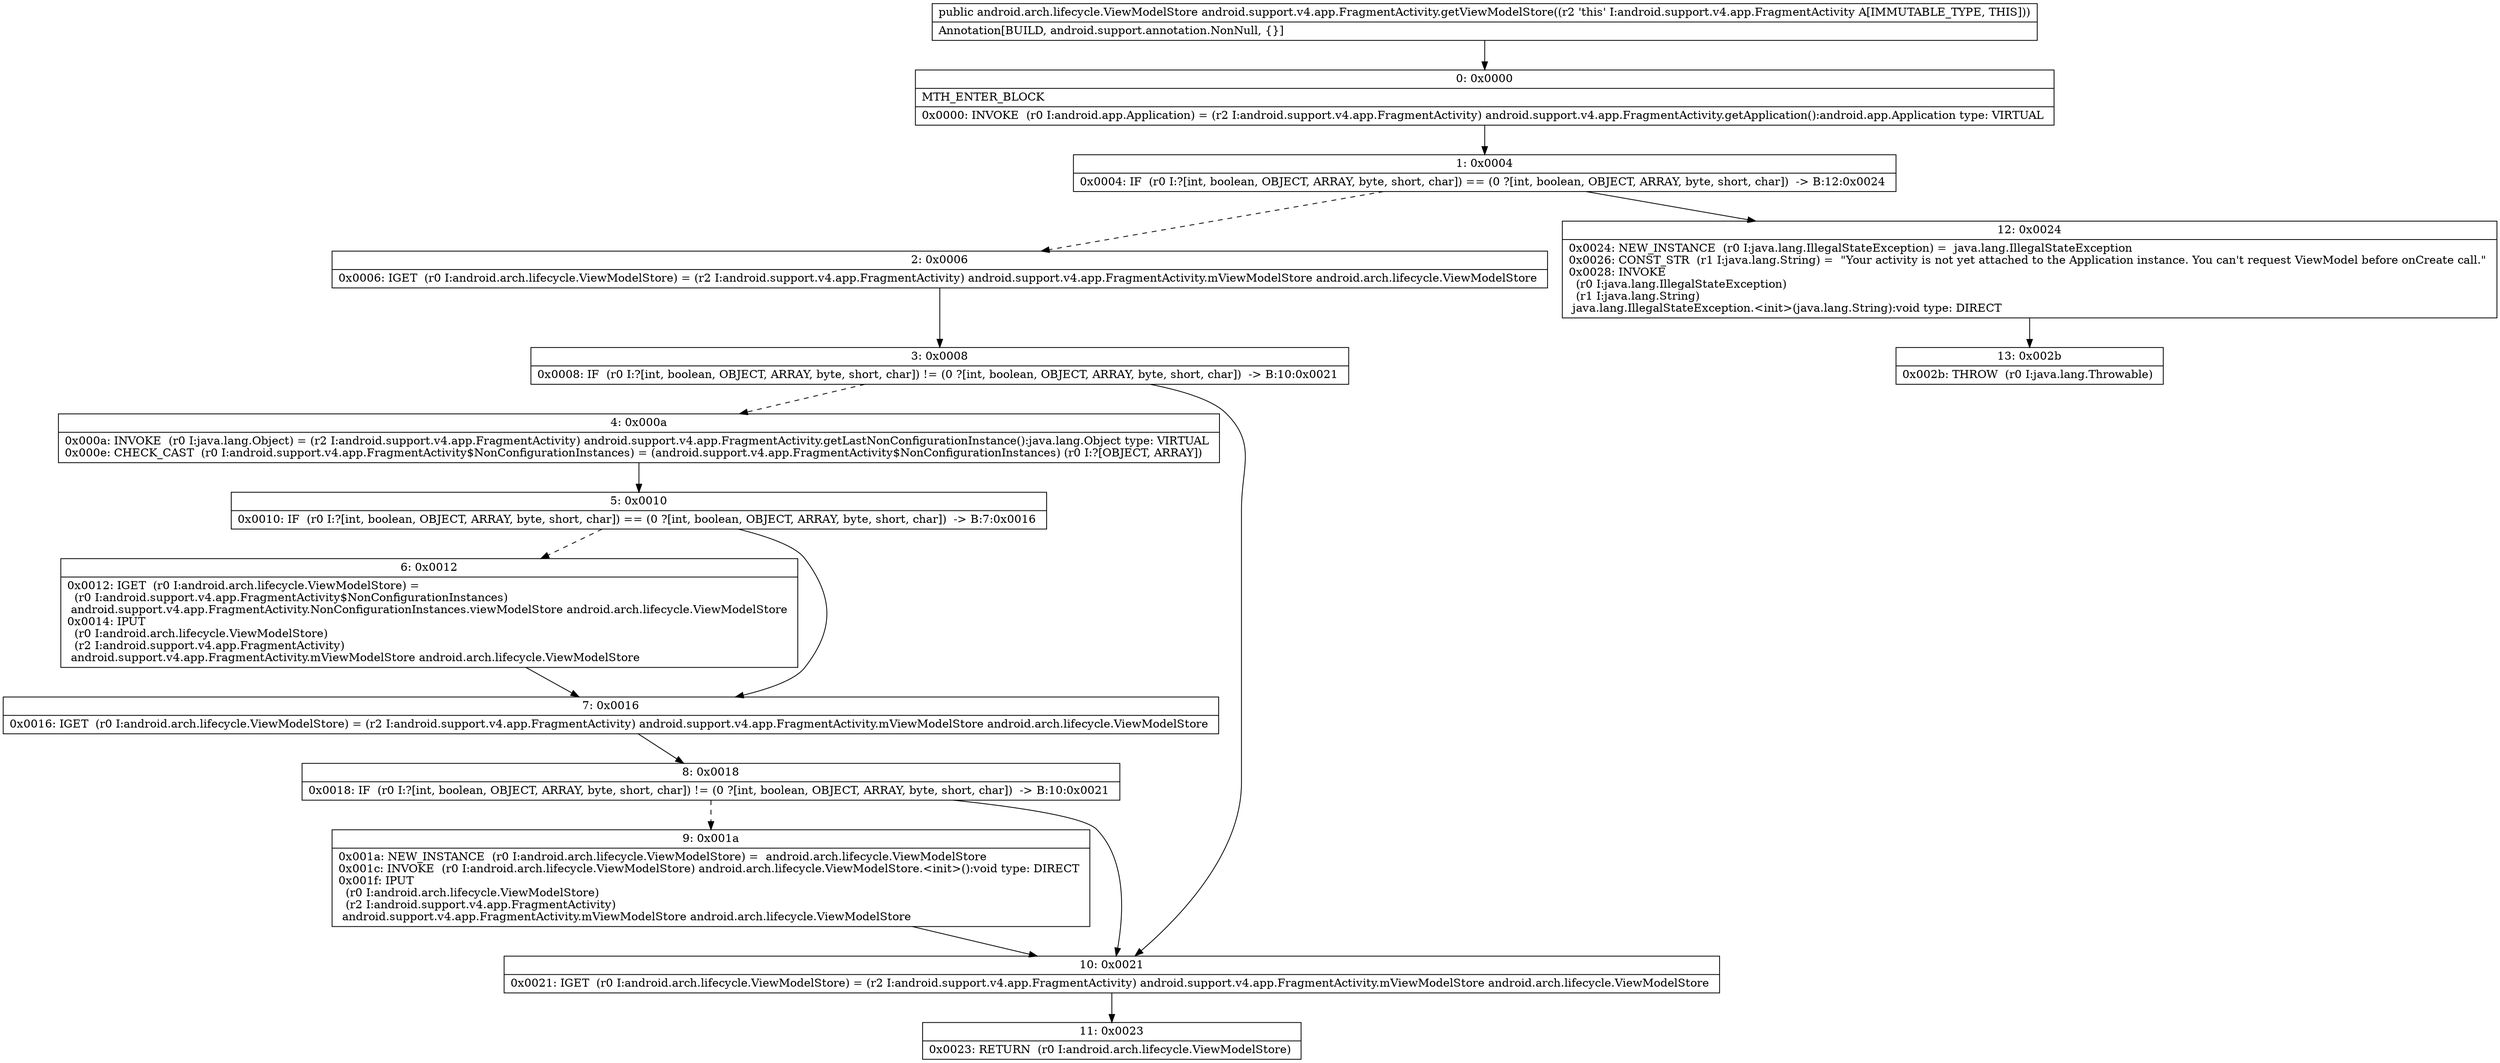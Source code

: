 digraph "CFG forandroid.support.v4.app.FragmentActivity.getViewModelStore()Landroid\/arch\/lifecycle\/ViewModelStore;" {
Node_0 [shape=record,label="{0\:\ 0x0000|MTH_ENTER_BLOCK\l|0x0000: INVOKE  (r0 I:android.app.Application) = (r2 I:android.support.v4.app.FragmentActivity) android.support.v4.app.FragmentActivity.getApplication():android.app.Application type: VIRTUAL \l}"];
Node_1 [shape=record,label="{1\:\ 0x0004|0x0004: IF  (r0 I:?[int, boolean, OBJECT, ARRAY, byte, short, char]) == (0 ?[int, boolean, OBJECT, ARRAY, byte, short, char])  \-\> B:12:0x0024 \l}"];
Node_2 [shape=record,label="{2\:\ 0x0006|0x0006: IGET  (r0 I:android.arch.lifecycle.ViewModelStore) = (r2 I:android.support.v4.app.FragmentActivity) android.support.v4.app.FragmentActivity.mViewModelStore android.arch.lifecycle.ViewModelStore \l}"];
Node_3 [shape=record,label="{3\:\ 0x0008|0x0008: IF  (r0 I:?[int, boolean, OBJECT, ARRAY, byte, short, char]) != (0 ?[int, boolean, OBJECT, ARRAY, byte, short, char])  \-\> B:10:0x0021 \l}"];
Node_4 [shape=record,label="{4\:\ 0x000a|0x000a: INVOKE  (r0 I:java.lang.Object) = (r2 I:android.support.v4.app.FragmentActivity) android.support.v4.app.FragmentActivity.getLastNonConfigurationInstance():java.lang.Object type: VIRTUAL \l0x000e: CHECK_CAST  (r0 I:android.support.v4.app.FragmentActivity$NonConfigurationInstances) = (android.support.v4.app.FragmentActivity$NonConfigurationInstances) (r0 I:?[OBJECT, ARRAY]) \l}"];
Node_5 [shape=record,label="{5\:\ 0x0010|0x0010: IF  (r0 I:?[int, boolean, OBJECT, ARRAY, byte, short, char]) == (0 ?[int, boolean, OBJECT, ARRAY, byte, short, char])  \-\> B:7:0x0016 \l}"];
Node_6 [shape=record,label="{6\:\ 0x0012|0x0012: IGET  (r0 I:android.arch.lifecycle.ViewModelStore) = \l  (r0 I:android.support.v4.app.FragmentActivity$NonConfigurationInstances)\l android.support.v4.app.FragmentActivity.NonConfigurationInstances.viewModelStore android.arch.lifecycle.ViewModelStore \l0x0014: IPUT  \l  (r0 I:android.arch.lifecycle.ViewModelStore)\l  (r2 I:android.support.v4.app.FragmentActivity)\l android.support.v4.app.FragmentActivity.mViewModelStore android.arch.lifecycle.ViewModelStore \l}"];
Node_7 [shape=record,label="{7\:\ 0x0016|0x0016: IGET  (r0 I:android.arch.lifecycle.ViewModelStore) = (r2 I:android.support.v4.app.FragmentActivity) android.support.v4.app.FragmentActivity.mViewModelStore android.arch.lifecycle.ViewModelStore \l}"];
Node_8 [shape=record,label="{8\:\ 0x0018|0x0018: IF  (r0 I:?[int, boolean, OBJECT, ARRAY, byte, short, char]) != (0 ?[int, boolean, OBJECT, ARRAY, byte, short, char])  \-\> B:10:0x0021 \l}"];
Node_9 [shape=record,label="{9\:\ 0x001a|0x001a: NEW_INSTANCE  (r0 I:android.arch.lifecycle.ViewModelStore) =  android.arch.lifecycle.ViewModelStore \l0x001c: INVOKE  (r0 I:android.arch.lifecycle.ViewModelStore) android.arch.lifecycle.ViewModelStore.\<init\>():void type: DIRECT \l0x001f: IPUT  \l  (r0 I:android.arch.lifecycle.ViewModelStore)\l  (r2 I:android.support.v4.app.FragmentActivity)\l android.support.v4.app.FragmentActivity.mViewModelStore android.arch.lifecycle.ViewModelStore \l}"];
Node_10 [shape=record,label="{10\:\ 0x0021|0x0021: IGET  (r0 I:android.arch.lifecycle.ViewModelStore) = (r2 I:android.support.v4.app.FragmentActivity) android.support.v4.app.FragmentActivity.mViewModelStore android.arch.lifecycle.ViewModelStore \l}"];
Node_11 [shape=record,label="{11\:\ 0x0023|0x0023: RETURN  (r0 I:android.arch.lifecycle.ViewModelStore) \l}"];
Node_12 [shape=record,label="{12\:\ 0x0024|0x0024: NEW_INSTANCE  (r0 I:java.lang.IllegalStateException) =  java.lang.IllegalStateException \l0x0026: CONST_STR  (r1 I:java.lang.String) =  \"Your activity is not yet attached to the Application instance. You can't request ViewModel before onCreate call.\" \l0x0028: INVOKE  \l  (r0 I:java.lang.IllegalStateException)\l  (r1 I:java.lang.String)\l java.lang.IllegalStateException.\<init\>(java.lang.String):void type: DIRECT \l}"];
Node_13 [shape=record,label="{13\:\ 0x002b|0x002b: THROW  (r0 I:java.lang.Throwable) \l}"];
MethodNode[shape=record,label="{public android.arch.lifecycle.ViewModelStore android.support.v4.app.FragmentActivity.getViewModelStore((r2 'this' I:android.support.v4.app.FragmentActivity A[IMMUTABLE_TYPE, THIS]))  | Annotation[BUILD, android.support.annotation.NonNull, \{\}]\l}"];
MethodNode -> Node_0;
Node_0 -> Node_1;
Node_1 -> Node_2[style=dashed];
Node_1 -> Node_12;
Node_2 -> Node_3;
Node_3 -> Node_4[style=dashed];
Node_3 -> Node_10;
Node_4 -> Node_5;
Node_5 -> Node_6[style=dashed];
Node_5 -> Node_7;
Node_6 -> Node_7;
Node_7 -> Node_8;
Node_8 -> Node_9[style=dashed];
Node_8 -> Node_10;
Node_9 -> Node_10;
Node_10 -> Node_11;
Node_12 -> Node_13;
}

